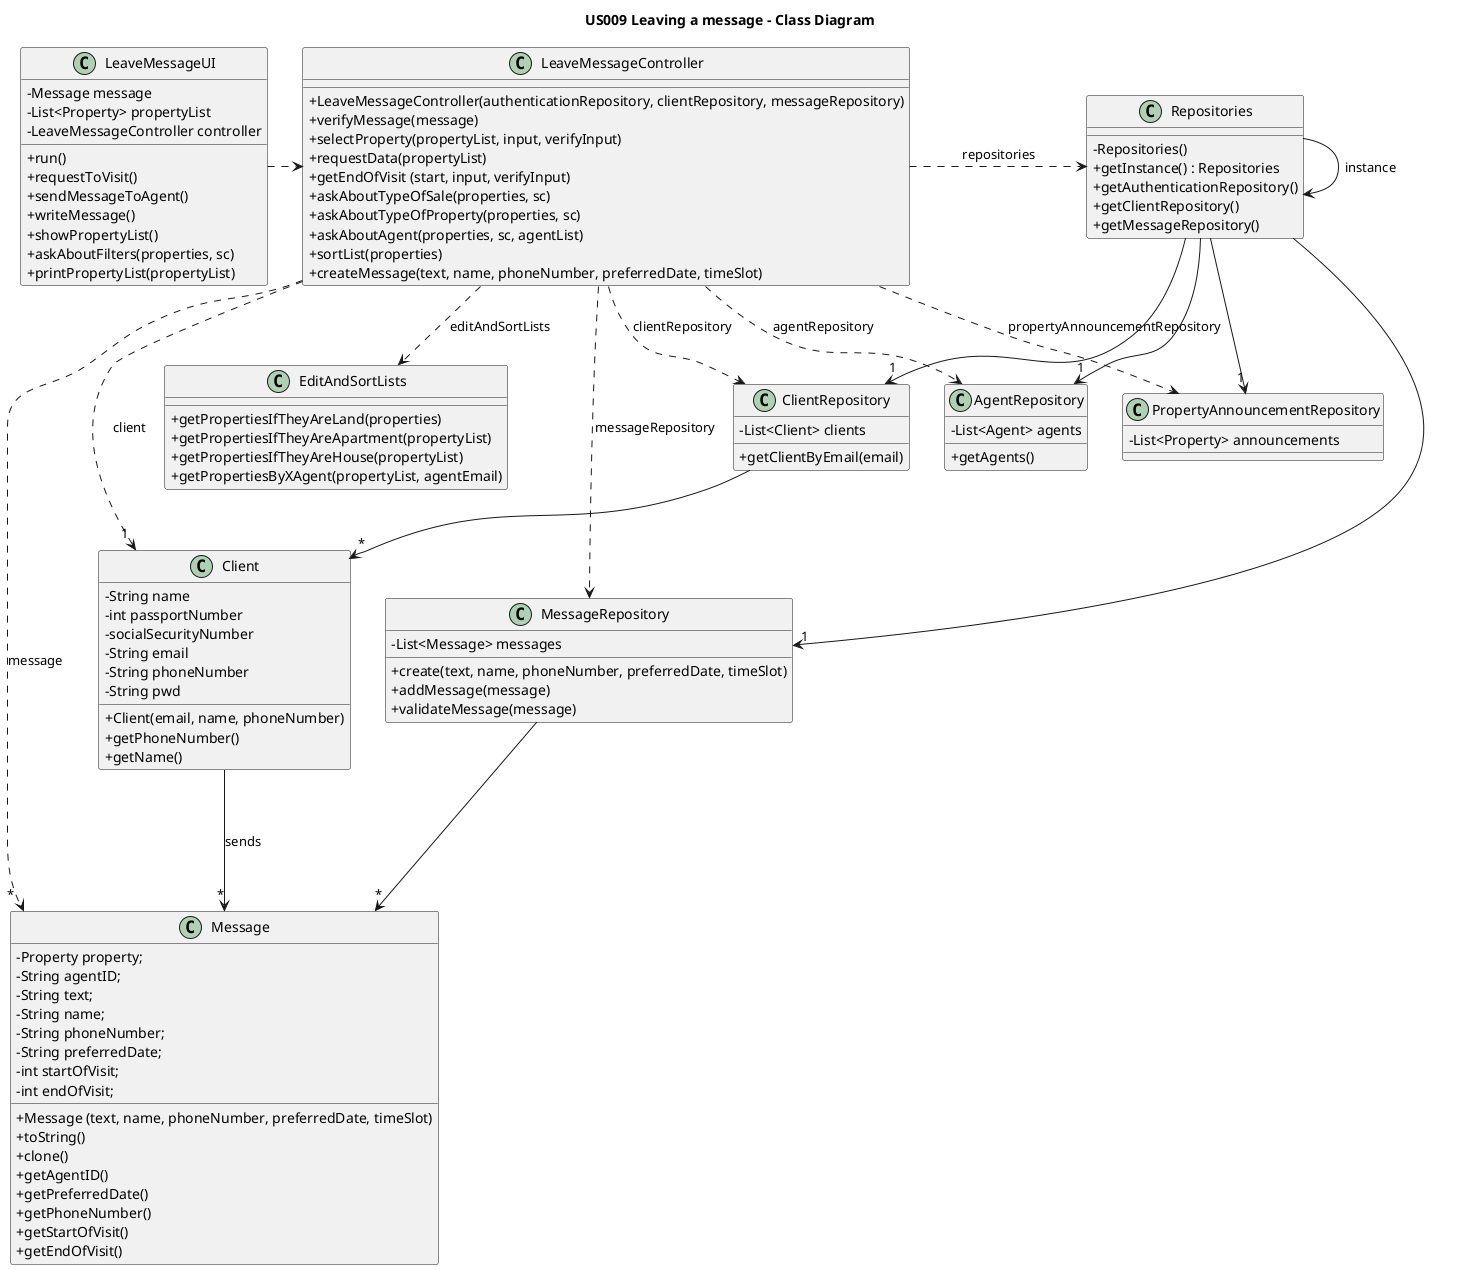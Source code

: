 @startuml
skinparam packageStyle rectangle
skinparam shadowing false
skinparam classAttributeIconSize 0

title US009 Leaving a message - Class Diagram

class LeaveMessageUI{
-Message message
-List<Property> propertyList
-LeaveMessageController controller
___
+run()
+requestToVisit()
+sendMessageToAgent()
+writeMessage()
+showPropertyList()
+askAboutFilters(properties, sc)
+printPropertyList(propertyList)
}

class LeaveMessageController{
___
+ LeaveMessageController(authenticationRepository, clientRepository, messageRepository)
+ verifyMessage(message)
+ selectProperty(propertyList, input, verifyInput)
+ requestData(propertyList)
+ getEndOfVisit (start, input, verifyInput)
+ askAboutTypeOfSale(properties, sc)
+ askAboutTypeOfProperty(properties, sc)
+ askAboutAgent(properties, sc, agentList)
+ sortList(properties)
+ createMessage(text, name, phoneNumber, preferredDate, timeSlot)
}

class EditAndSortLists{
___
+ getPropertiesIfTheyAreLand(properties)
+ getPropertiesIfTheyAreApartment(propertyList)
+ getPropertiesIfTheyAreHouse(propertyList)
+ getPropertiesByXAgent(propertyList, agentEmail)
}

class Repositories{
___
- Repositories()
+ getInstance() : Repositories
+ getAuthenticationRepository()
+ getClientRepository()
+ getMessageRepository()
}

class PropertyAnnouncementRepository{
-List<Property> announcements
___
}

class ClientRepository{
-List<Client> clients
___
+ getClientByEmail(email)
}

class AgentRepository{
-List<Agent> agents
___
+ getAgents()
}

class Client {
-String name
-int passportNumber
-socialSecurityNumber
-String email
-String phoneNumber
-String pwd
___
+ Client(email, name, phoneNumber)
+ getPhoneNumber()
+ getName()
}

class MessageRepository{
-List<Message> messages
___
+ create(text, name, phoneNumber, preferredDate, timeSlot)
+ addMessage(message)
+ validateMessage(message)
}

class Message{
-Property property;
-String agentID;
-String text;
-String name;
-String phoneNumber;
-String preferredDate;
-int startOfVisit;
-int endOfVisit;
___
+ Message (text, name, phoneNumber, preferredDate, timeSlot)
+ toString()
+clone()
+getAgentID()
+getPreferredDate()
+getPhoneNumber()
+getStartOfVisit()
+getEndOfVisit()
}

LeaveMessageUI .> LeaveMessageController
Repositories -> Repositories : instance
LeaveMessageController .> Repositories : repositories
LeaveMessageController ..> ClientRepository : clientRepository
LeaveMessageController ...> MessageRepository : messageRepository
LeaveMessageController ..> AgentRepository : agentRepository
LeaveMessageController ..> PropertyAnnouncementRepository : propertyAnnouncementRepository
LeaveMessageController ..> EditAndSortLists : editAndSortLists
Repositories --> "1" ClientRepository
Repositories --> "1" MessageRepository
Repositories --> "1" AgentRepository
Repositories --> "1" PropertyAnnouncementRepository
ClientRepository --> "*" Client
MessageRepository ---> "*" Message
LeaveMessageController ..> "1" Client : client
LeaveMessageController ..> "*" Message : message
Client --> "*" Message : sends


@enduml
